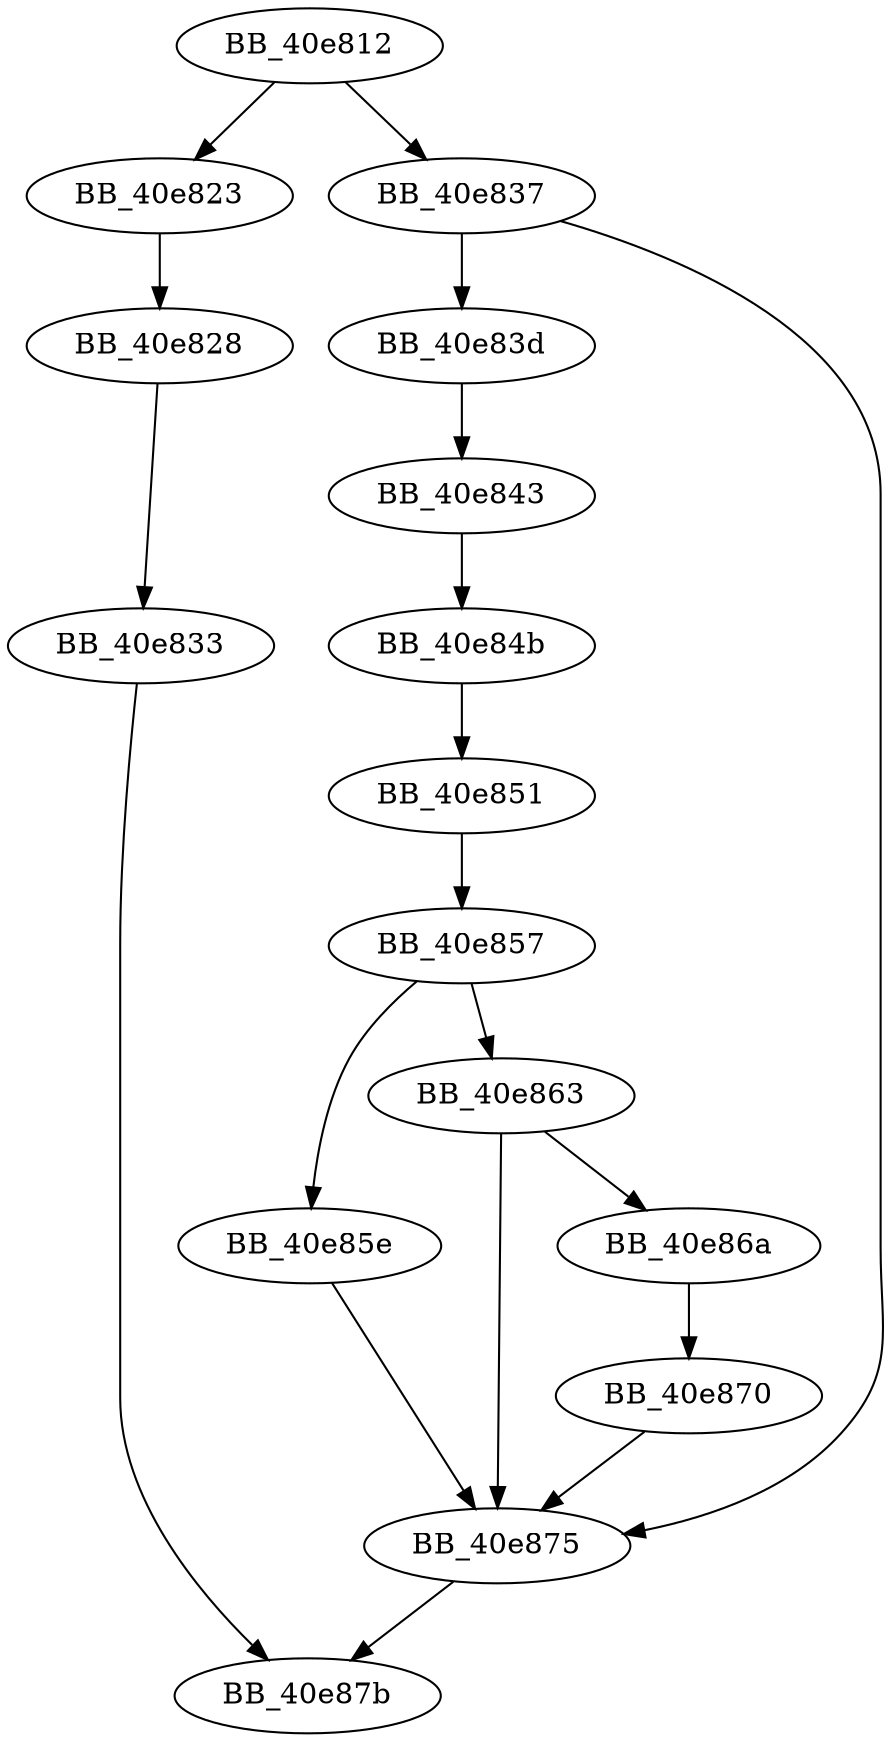 DiGraph __fclose_nolock{
BB_40e812->BB_40e823
BB_40e812->BB_40e837
BB_40e823->BB_40e828
BB_40e828->BB_40e833
BB_40e833->BB_40e87b
BB_40e837->BB_40e83d
BB_40e837->BB_40e875
BB_40e83d->BB_40e843
BB_40e843->BB_40e84b
BB_40e84b->BB_40e851
BB_40e851->BB_40e857
BB_40e857->BB_40e85e
BB_40e857->BB_40e863
BB_40e85e->BB_40e875
BB_40e863->BB_40e86a
BB_40e863->BB_40e875
BB_40e86a->BB_40e870
BB_40e870->BB_40e875
BB_40e875->BB_40e87b
}
